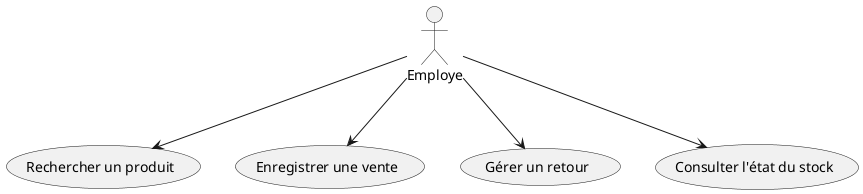 @startuml usecase-pos

actor Employe

usecase "Rechercher un produit" as UC1
usecase "Enregistrer une vente" as UC2
usecase "Gérer un retour" as UC3
usecase "Consulter l'état du stock" as UC4

Employe --> UC1
Employe --> UC2
Employe --> UC3
Employe --> UC4

@enduml

